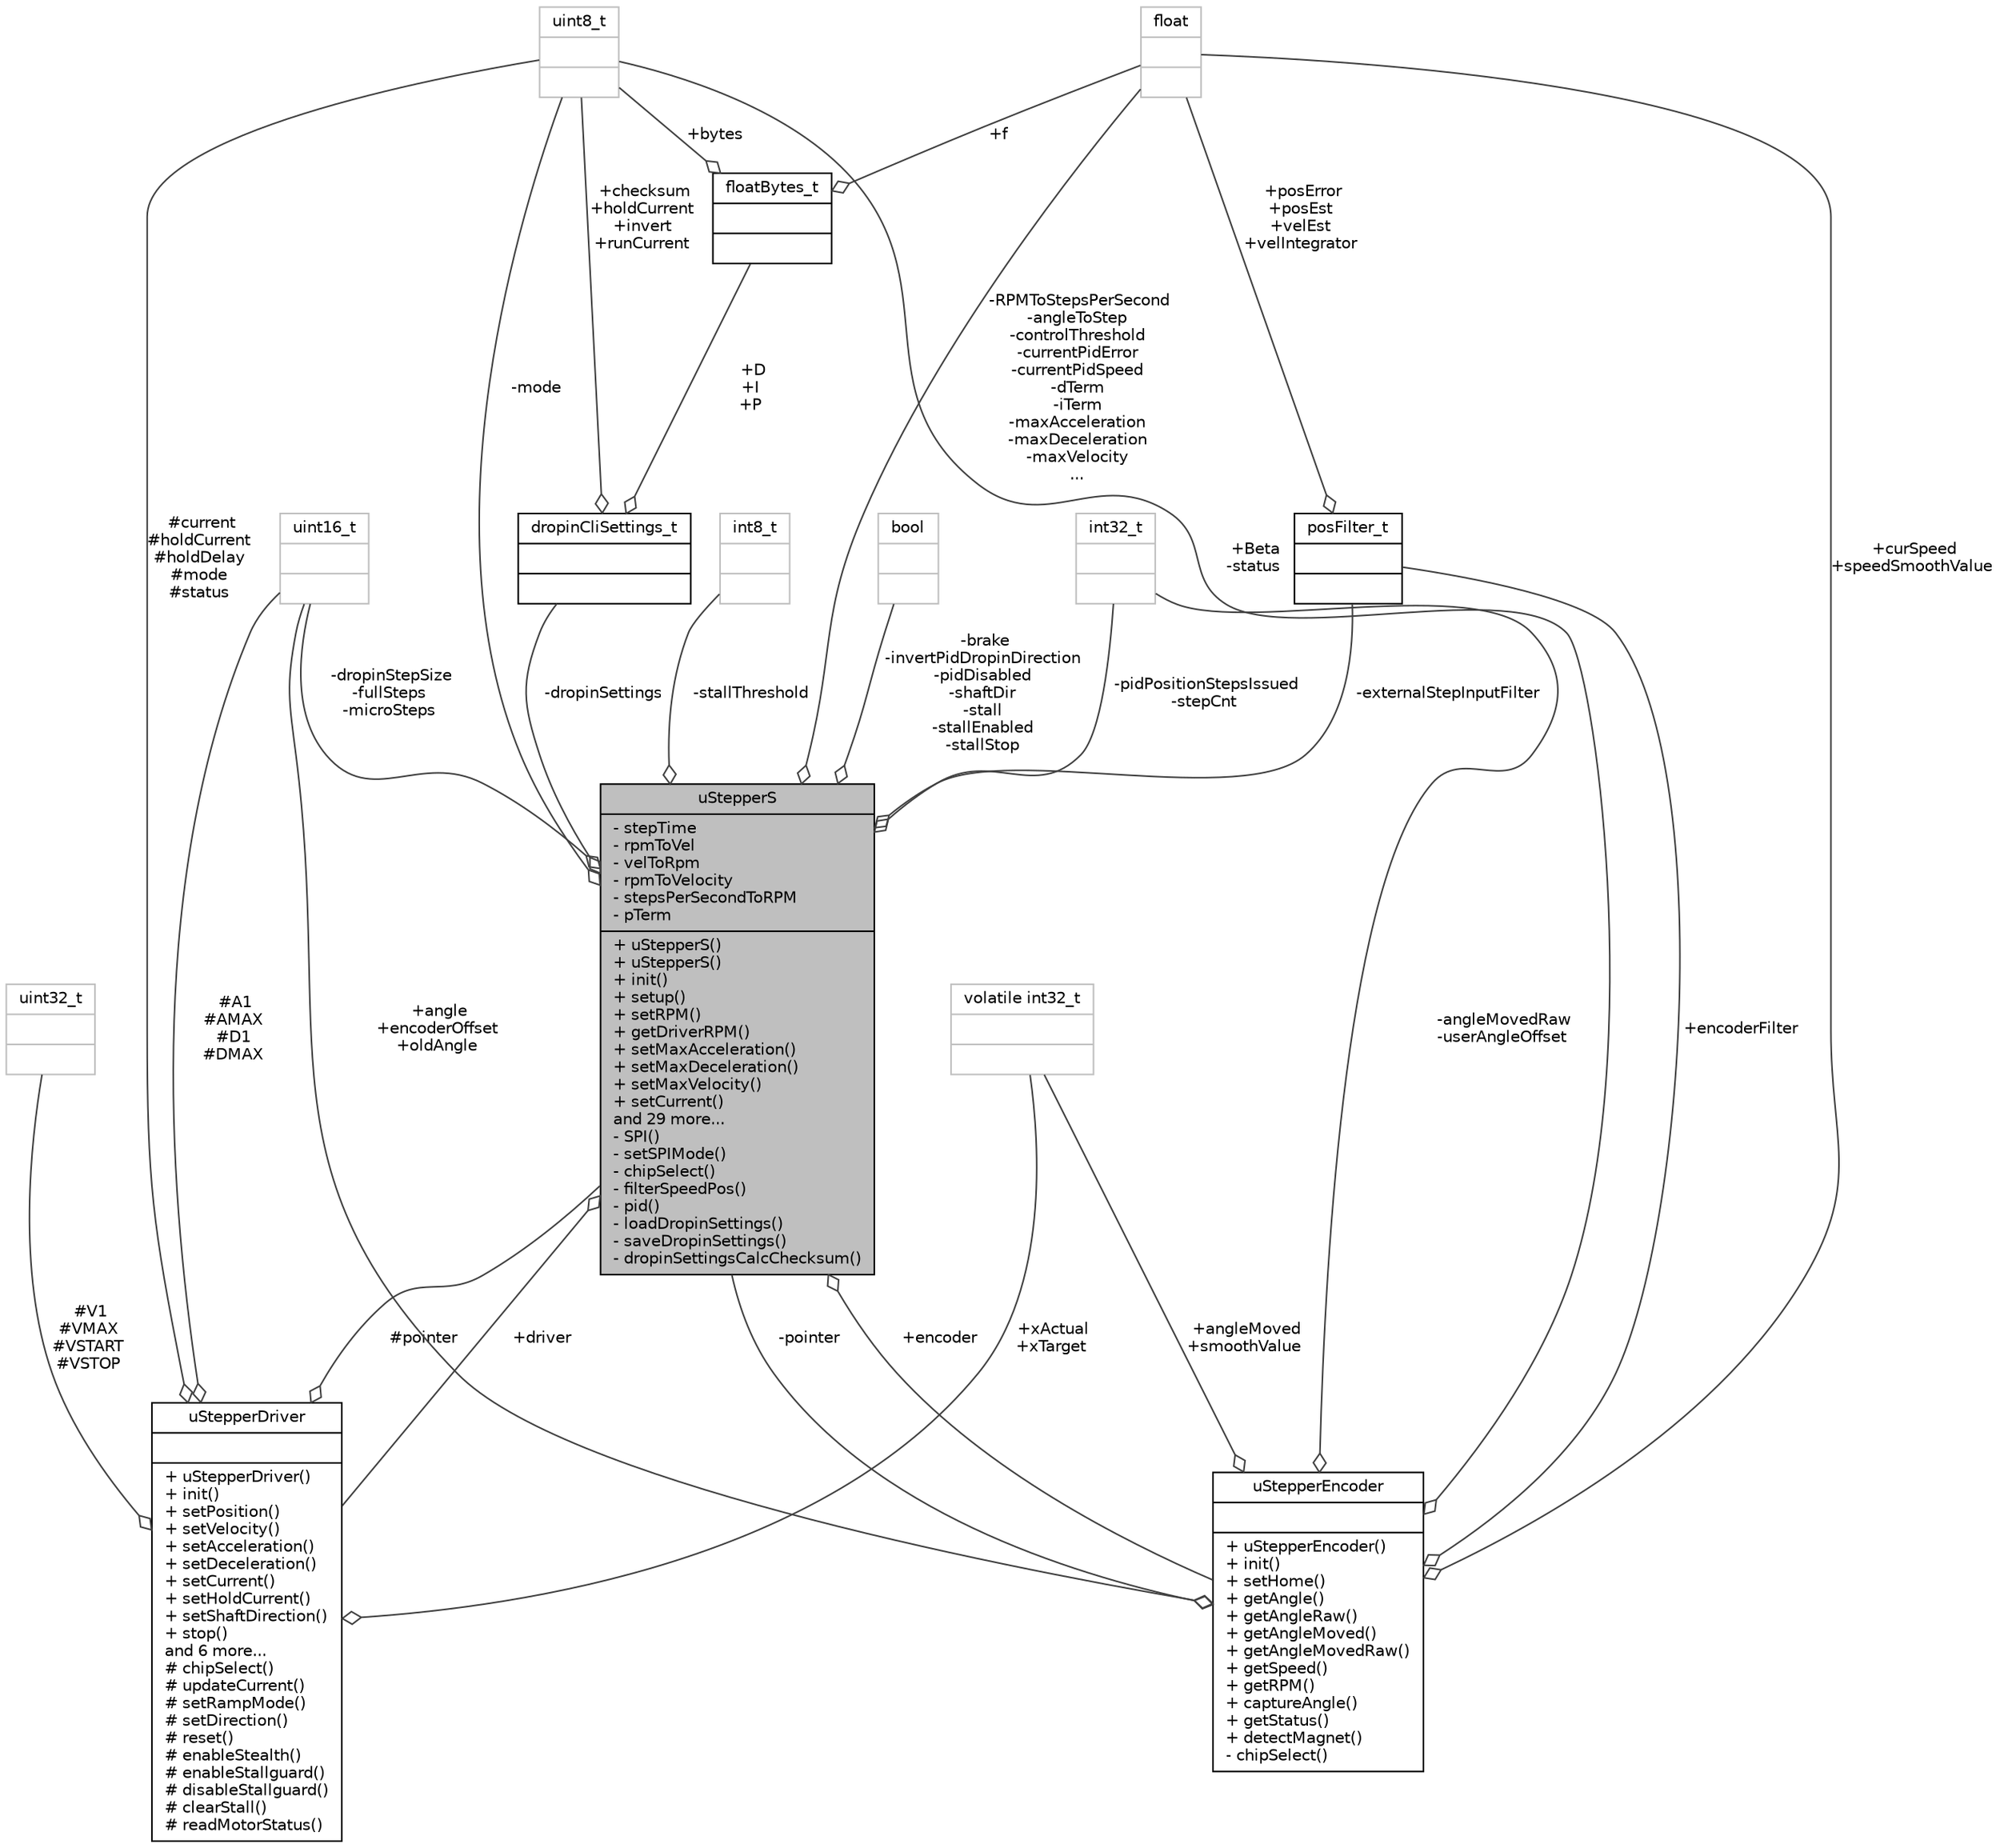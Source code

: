 digraph "uStepperS"
{
 // LATEX_PDF_SIZE
  edge [fontname="Helvetica",fontsize="10",labelfontname="Helvetica",labelfontsize="10"];
  node [fontname="Helvetica",fontsize="10",shape=record];
  Node1 [label="{uStepperS\n|- stepTime\l- rpmToVel\l- velToRpm\l- rpmToVelocity\l- stepsPerSecondToRPM\l- pTerm\l|+ uStepperS()\l+ uStepperS()\l+ init()\l+ setup()\l+ setRPM()\l+ getDriverRPM()\l+ setMaxAcceleration()\l+ setMaxDeceleration()\l+ setMaxVelocity()\l+ setCurrent()\land 29 more...\l- SPI()\l- setSPIMode()\l- chipSelect()\l- filterSpeedPos()\l- pid()\l- loadDropinSettings()\l- saveDropinSettings()\l- dropinSettingsCalcChecksum()\l}",height=0.2,width=0.4,color="black", fillcolor="grey75", style="filled", fontcolor="black",tooltip="Prototype of class for accessing all features of the uStepper S in a single object."];
  Node2 -> Node1 [color="grey25",fontsize="10",style="solid",label=" +driver" ,arrowhead="odiamond",fontname="Helvetica"];
  Node2 [label="{uStepperDriver\n||+ uStepperDriver()\l+ init()\l+ setPosition()\l+ setVelocity()\l+ setAcceleration()\l+ setDeceleration()\l+ setCurrent()\l+ setHoldCurrent()\l+ setShaftDirection()\l+ stop()\land 6 more...\l# chipSelect()\l# updateCurrent()\l# setRampMode()\l# setDirection()\l# reset()\l# enableStealth()\l# enableStallguard()\l# disableStallguard()\l# clearStall()\l# readMotorStatus()\l}",height=0.2,width=0.4,color="black", fillcolor="white", style="filled",URL="$classuStepperDriver.html",tooltip="Prototype of class for the TMC5130 Driver."];
  Node3 -> Node2 [color="grey25",fontsize="10",style="solid",label=" +xActual\n+xTarget" ,arrowhead="odiamond",fontname="Helvetica"];
  Node3 [label="{volatile int32_t\n||}",height=0.2,width=0.4,color="grey75", fillcolor="white", style="filled",tooltip=" "];
  Node4 -> Node2 [color="grey25",fontsize="10",style="solid",label=" #current\n#holdCurrent\n#holdDelay\n#mode\n#status" ,arrowhead="odiamond",fontname="Helvetica"];
  Node4 [label="{uint8_t\n||}",height=0.2,width=0.4,color="grey75", fillcolor="white", style="filled",tooltip=" "];
  Node1 -> Node2 [color="grey25",fontsize="10",style="solid",label=" #pointer" ,arrowhead="odiamond",fontname="Helvetica"];
  Node5 -> Node2 [color="grey25",fontsize="10",style="solid",label=" #V1\n#VMAX\n#VSTART\n#VSTOP" ,arrowhead="odiamond",fontname="Helvetica"];
  Node5 [label="{uint32_t\n||}",height=0.2,width=0.4,color="grey75", fillcolor="white", style="filled",tooltip=" "];
  Node6 -> Node2 [color="grey25",fontsize="10",style="solid",label=" #A1\n#AMAX\n#D1\n#DMAX" ,arrowhead="odiamond",fontname="Helvetica"];
  Node6 [label="{uint16_t\n||}",height=0.2,width=0.4,color="grey75", fillcolor="white", style="filled",tooltip=" "];
  Node7 -> Node1 [color="grey25",fontsize="10",style="solid",label=" +encoder" ,arrowhead="odiamond",fontname="Helvetica"];
  Node7 [label="{uStepperEncoder\n||+ uStepperEncoder()\l+ init()\l+ setHome()\l+ getAngle()\l+ getAngleRaw()\l+ getAngleMoved()\l+ getAngleMovedRaw()\l+ getSpeed()\l+ getRPM()\l+ captureAngle()\l+ getStatus()\l+ detectMagnet()\l- chipSelect()\l}",height=0.2,width=0.4,color="black", fillcolor="white", style="filled",URL="$classuStepperEncoder.html",tooltip="Prototype of class for the AEAT8800-Q24 encoder."];
  Node3 -> Node7 [color="grey25",fontsize="10",style="solid",label=" +angleMoved\n+smoothValue" ,arrowhead="odiamond",fontname="Helvetica"];
  Node8 -> Node7 [color="grey25",fontsize="10",style="solid",label=" +curSpeed\n+speedSmoothValue" ,arrowhead="odiamond",fontname="Helvetica"];
  Node8 [label="{float\n||}",height=0.2,width=0.4,color="grey75", fillcolor="white", style="filled",tooltip=" "];
  Node6 -> Node7 [color="grey25",fontsize="10",style="solid",label=" +angle\n+encoderOffset\n+oldAngle" ,arrowhead="odiamond",fontname="Helvetica"];
  Node9 -> Node7 [color="grey25",fontsize="10",style="solid",label=" +encoderFilter" ,arrowhead="odiamond",fontname="Helvetica"];
  Node9 [label="{posFilter_t\n||}",height=0.2,width=0.4,color="black", fillcolor="white", style="filled",URL="$structposFilter__t.html",tooltip="Struct for encoder velocity estimator."];
  Node8 -> Node9 [color="grey25",fontsize="10",style="solid",label=" +posError\n+posEst\n+velEst\n+velIntegrator" ,arrowhead="odiamond",fontname="Helvetica"];
  Node4 -> Node7 [color="grey25",fontsize="10",style="solid",label=" +Beta\n-status" ,arrowhead="odiamond",fontname="Helvetica"];
  Node1 -> Node7 [color="grey25",fontsize="10",style="solid",label=" -pointer" ,arrowhead="odiamond",fontname="Helvetica"];
  Node10 -> Node7 [color="grey25",fontsize="10",style="solid",label=" -angleMovedRaw\n-userAngleOffset" ,arrowhead="odiamond",fontname="Helvetica"];
  Node10 [label="{int32_t\n||}",height=0.2,width=0.4,color="grey75", fillcolor="white", style="filled",tooltip=" "];
  Node8 -> Node1 [color="grey25",fontsize="10",style="solid",label=" -RPMToStepsPerSecond\n-angleToStep\n-controlThreshold\n-currentPidError\n-currentPidSpeed\n-dTerm\n-iTerm\n-maxAcceleration\n-maxDeceleration\n-maxVelocity\n..." ,arrowhead="odiamond",fontname="Helvetica"];
  Node11 -> Node1 [color="grey25",fontsize="10",style="solid",label=" -brake\n-invertPidDropinDirection\n-pidDisabled\n-shaftDir\n-stall\n-stallEnabled\n-stallStop" ,arrowhead="odiamond",fontname="Helvetica"];
  Node11 [label="{bool\n||}",height=0.2,width=0.4,color="grey75", fillcolor="white", style="filled",tooltip=" "];
  Node6 -> Node1 [color="grey25",fontsize="10",style="solid",label=" -dropinStepSize\n-fullSteps\n-microSteps" ,arrowhead="odiamond",fontname="Helvetica"];
  Node10 -> Node1 [color="grey25",fontsize="10",style="solid",label=" -pidPositionStepsIssued\n-stepCnt" ,arrowhead="odiamond",fontname="Helvetica"];
  Node9 -> Node1 [color="grey25",fontsize="10",style="solid",label=" -externalStepInputFilter" ,arrowhead="odiamond",fontname="Helvetica"];
  Node4 -> Node1 [color="grey25",fontsize="10",style="solid",label=" -mode" ,arrowhead="odiamond",fontname="Helvetica"];
  Node12 -> Node1 [color="grey25",fontsize="10",style="solid",label=" -stallThreshold" ,arrowhead="odiamond",fontname="Helvetica"];
  Node12 [label="{int8_t\n||}",height=0.2,width=0.4,color="grey75", fillcolor="white", style="filled",tooltip=" "];
  Node13 -> Node1 [color="grey25",fontsize="10",style="solid",label=" -dropinSettings" ,arrowhead="odiamond",fontname="Helvetica"];
  Node13 [label="{dropinCliSettings_t\n||}",height=0.2,width=0.4,color="black", fillcolor="white", style="filled",URL="$structdropinCliSettings__t.html",tooltip="Struct to store dropin settings."];
  Node14 -> Node13 [color="grey25",fontsize="10",style="solid",label=" +D\n+I\n+P" ,arrowhead="odiamond",fontname="Helvetica"];
  Node14 [label="{floatBytes_t\n||}",height=0.2,width=0.4,color="black", fillcolor="white", style="filled",URL="$unionfloatBytes__t.html",tooltip="Union to easily split a float into its binary representation."];
  Node8 -> Node14 [color="grey25",fontsize="10",style="solid",label=" +f" ,arrowhead="odiamond",fontname="Helvetica"];
  Node4 -> Node14 [color="grey25",fontsize="10",style="solid",label=" +bytes" ,arrowhead="odiamond",fontname="Helvetica"];
  Node4 -> Node13 [color="grey25",fontsize="10",style="solid",label=" +checksum\n+holdCurrent\n+invert\n+runCurrent" ,arrowhead="odiamond",fontname="Helvetica"];
}
